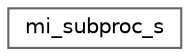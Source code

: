 digraph "类继承关系图"
{
 // LATEX_PDF_SIZE
  bgcolor="transparent";
  edge [fontname=Helvetica,fontsize=10,labelfontname=Helvetica,labelfontsize=10];
  node [fontname=Helvetica,fontsize=10,shape=box,height=0.2,width=0.4];
  rankdir="LR";
  Node0 [id="Node000000",label="mi_subproc_s",height=0.2,width=0.4,color="grey40", fillcolor="white", style="filled",URL="$structmi__subproc__s.html",tooltip=" "];
}
